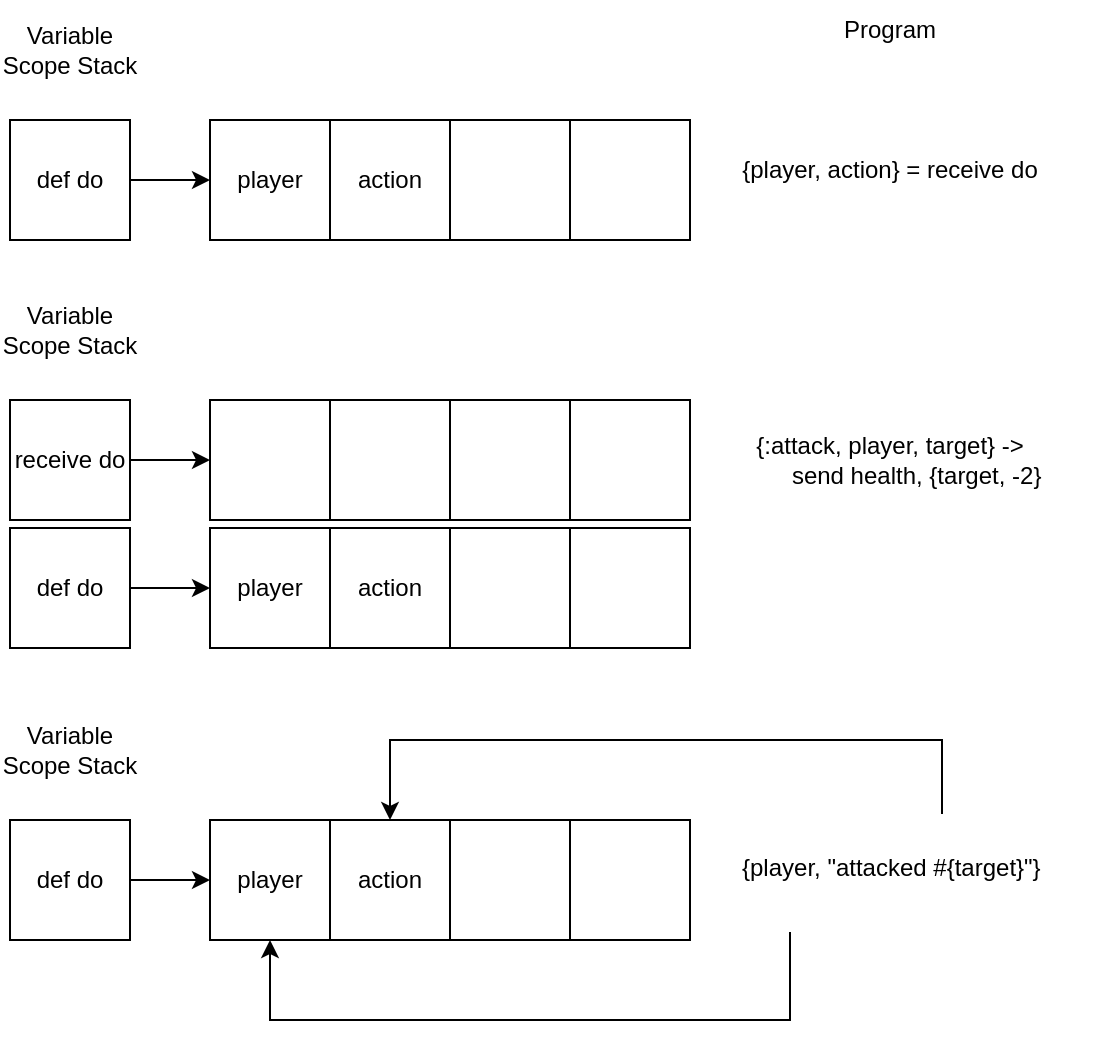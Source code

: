 <mxfile version="24.4.14" type="device">
  <diagram name="Page-1" id="OS_FsgWgyRuNjaK42NWB">
    <mxGraphModel dx="850" dy="699" grid="0" gridSize="10" guides="1" tooltips="1" connect="1" arrows="1" fold="1" page="1" pageScale="1" pageWidth="1100" pageHeight="1700" math="0" shadow="0">
      <root>
        <mxCell id="0" />
        <mxCell id="1" parent="0" />
        <mxCell id="PMyU1PM7ndoe30Dj38CZ-2" value="player" style="rounded=0;whiteSpace=wrap;html=1;" vertex="1" parent="1">
          <mxGeometry x="210" y="70" width="60" height="60" as="geometry" />
        </mxCell>
        <mxCell id="PMyU1PM7ndoe30Dj38CZ-3" value="action" style="rounded=0;whiteSpace=wrap;html=1;" vertex="1" parent="1">
          <mxGeometry x="270" y="70" width="60" height="60" as="geometry" />
        </mxCell>
        <mxCell id="PMyU1PM7ndoe30Dj38CZ-4" value="" style="rounded=0;whiteSpace=wrap;html=1;" vertex="1" parent="1">
          <mxGeometry x="330" y="70" width="60" height="60" as="geometry" />
        </mxCell>
        <mxCell id="PMyU1PM7ndoe30Dj38CZ-5" value="" style="rounded=0;whiteSpace=wrap;html=1;" vertex="1" parent="1">
          <mxGeometry x="390" y="70" width="60" height="60" as="geometry" />
        </mxCell>
        <mxCell id="PMyU1PM7ndoe30Dj38CZ-9" value="" style="endArrow=classic;html=1;rounded=0;exitX=1;exitY=0.5;exitDx=0;exitDy=0;entryX=0;entryY=0.5;entryDx=0;entryDy=0;" edge="1" parent="1" target="PMyU1PM7ndoe30Dj38CZ-2">
          <mxGeometry width="50" height="50" relative="1" as="geometry">
            <mxPoint x="167.5" y="100" as="sourcePoint" />
            <mxPoint x="460" y="290" as="targetPoint" />
          </mxGeometry>
        </mxCell>
        <mxCell id="PMyU1PM7ndoe30Dj38CZ-12" value="Variable Scope Stack" style="text;html=1;align=center;verticalAlign=middle;whiteSpace=wrap;rounded=0;" vertex="1" parent="1">
          <mxGeometry x="105" y="20" width="70" height="30" as="geometry" />
        </mxCell>
        <mxCell id="PMyU1PM7ndoe30Dj38CZ-15" value="def do" style="rounded=0;whiteSpace=wrap;html=1;" vertex="1" parent="1">
          <mxGeometry x="110" y="70" width="60" height="60" as="geometry" />
        </mxCell>
        <mxCell id="PMyU1PM7ndoe30Dj38CZ-18" value="player" style="rounded=0;whiteSpace=wrap;html=1;" vertex="1" parent="1">
          <mxGeometry x="210" y="274" width="60" height="60" as="geometry" />
        </mxCell>
        <mxCell id="PMyU1PM7ndoe30Dj38CZ-19" value="action" style="rounded=0;whiteSpace=wrap;html=1;" vertex="1" parent="1">
          <mxGeometry x="270" y="274" width="60" height="60" as="geometry" />
        </mxCell>
        <mxCell id="PMyU1PM7ndoe30Dj38CZ-20" value="" style="rounded=0;whiteSpace=wrap;html=1;" vertex="1" parent="1">
          <mxGeometry x="330" y="274" width="60" height="60" as="geometry" />
        </mxCell>
        <mxCell id="PMyU1PM7ndoe30Dj38CZ-21" value="" style="rounded=0;whiteSpace=wrap;html=1;" vertex="1" parent="1">
          <mxGeometry x="390" y="274" width="60" height="60" as="geometry" />
        </mxCell>
        <mxCell id="PMyU1PM7ndoe30Dj38CZ-22" value="" style="endArrow=classic;html=1;rounded=0;exitX=1;exitY=0.5;exitDx=0;exitDy=0;entryX=0;entryY=0.5;entryDx=0;entryDy=0;" edge="1" parent="1" target="PMyU1PM7ndoe30Dj38CZ-18">
          <mxGeometry width="50" height="50" relative="1" as="geometry">
            <mxPoint x="167.5" y="304" as="sourcePoint" />
            <mxPoint x="460" y="494" as="targetPoint" />
          </mxGeometry>
        </mxCell>
        <mxCell id="PMyU1PM7ndoe30Dj38CZ-23" value="Variable Scope Stack" style="text;html=1;align=center;verticalAlign=middle;whiteSpace=wrap;rounded=0;" vertex="1" parent="1">
          <mxGeometry x="105" y="160" width="70" height="30" as="geometry" />
        </mxCell>
        <mxCell id="PMyU1PM7ndoe30Dj38CZ-24" value="def do" style="rounded=0;whiteSpace=wrap;html=1;" vertex="1" parent="1">
          <mxGeometry x="110" y="274" width="60" height="60" as="geometry" />
        </mxCell>
        <mxCell id="PMyU1PM7ndoe30Dj38CZ-27" style="edgeStyle=orthogonalEdgeStyle;rounded=0;orthogonalLoop=1;jettySize=auto;html=1;" edge="1" parent="1" source="PMyU1PM7ndoe30Dj38CZ-26">
          <mxGeometry relative="1" as="geometry">
            <mxPoint x="210" y="240" as="targetPoint" />
          </mxGeometry>
        </mxCell>
        <mxCell id="PMyU1PM7ndoe30Dj38CZ-26" value="receive do" style="rounded=0;whiteSpace=wrap;html=1;" vertex="1" parent="1">
          <mxGeometry x="110" y="210" width="60" height="60" as="geometry" />
        </mxCell>
        <mxCell id="PMyU1PM7ndoe30Dj38CZ-30" value="" style="rounded=0;whiteSpace=wrap;html=1;" vertex="1" parent="1">
          <mxGeometry x="210" y="210" width="60" height="60" as="geometry" />
        </mxCell>
        <mxCell id="PMyU1PM7ndoe30Dj38CZ-31" value="" style="rounded=0;whiteSpace=wrap;html=1;" vertex="1" parent="1">
          <mxGeometry x="270" y="210" width="60" height="60" as="geometry" />
        </mxCell>
        <mxCell id="PMyU1PM7ndoe30Dj38CZ-32" value="" style="rounded=0;whiteSpace=wrap;html=1;" vertex="1" parent="1">
          <mxGeometry x="330" y="210" width="60" height="60" as="geometry" />
        </mxCell>
        <mxCell id="PMyU1PM7ndoe30Dj38CZ-33" value="" style="rounded=0;whiteSpace=wrap;html=1;" vertex="1" parent="1">
          <mxGeometry x="390" y="210" width="60" height="60" as="geometry" />
        </mxCell>
        <mxCell id="PMyU1PM7ndoe30Dj38CZ-34" value="Program" style="text;html=1;align=center;verticalAlign=middle;whiteSpace=wrap;rounded=0;" vertex="1" parent="1">
          <mxGeometry x="520" y="10" width="60" height="30" as="geometry" />
        </mxCell>
        <mxCell id="PMyU1PM7ndoe30Dj38CZ-35" value="{player, action} = receive do" style="text;html=1;align=center;verticalAlign=middle;whiteSpace=wrap;rounded=0;" vertex="1" parent="1">
          <mxGeometry x="455" y="80" width="190" height="30" as="geometry" />
        </mxCell>
        <mxCell id="PMyU1PM7ndoe30Dj38CZ-36" value="{:attack, player, target} -&amp;gt;&lt;div&gt;&lt;span style=&quot;white-space: pre;&quot;&gt;&#x9;&lt;/span&gt;send health, {target, -2}&lt;br&gt;&lt;/div&gt;" style="text;html=1;align=center;verticalAlign=middle;whiteSpace=wrap;rounded=0;" vertex="1" parent="1">
          <mxGeometry x="455" y="225" width="190" height="30" as="geometry" />
        </mxCell>
        <mxCell id="PMyU1PM7ndoe30Dj38CZ-37" value="{player, &quot;attacked #{target}&quot;}" style="text;whiteSpace=wrap;" vertex="1" parent="1">
          <mxGeometry x="474" y="430" width="180" height="40" as="geometry" />
        </mxCell>
        <mxCell id="PMyU1PM7ndoe30Dj38CZ-38" value="player" style="rounded=0;whiteSpace=wrap;html=1;" vertex="1" parent="1">
          <mxGeometry x="210" y="420" width="60" height="60" as="geometry" />
        </mxCell>
        <mxCell id="PMyU1PM7ndoe30Dj38CZ-39" value="action" style="rounded=0;whiteSpace=wrap;html=1;" vertex="1" parent="1">
          <mxGeometry x="270" y="420" width="60" height="60" as="geometry" />
        </mxCell>
        <mxCell id="PMyU1PM7ndoe30Dj38CZ-40" value="" style="rounded=0;whiteSpace=wrap;html=1;" vertex="1" parent="1">
          <mxGeometry x="330" y="420" width="60" height="60" as="geometry" />
        </mxCell>
        <mxCell id="PMyU1PM7ndoe30Dj38CZ-41" value="" style="rounded=0;whiteSpace=wrap;html=1;" vertex="1" parent="1">
          <mxGeometry x="390" y="420" width="60" height="60" as="geometry" />
        </mxCell>
        <mxCell id="PMyU1PM7ndoe30Dj38CZ-42" value="" style="endArrow=classic;html=1;rounded=0;exitX=1;exitY=0.5;exitDx=0;exitDy=0;entryX=0;entryY=0.5;entryDx=0;entryDy=0;" edge="1" parent="1" target="PMyU1PM7ndoe30Dj38CZ-38">
          <mxGeometry width="50" height="50" relative="1" as="geometry">
            <mxPoint x="167.5" y="450" as="sourcePoint" />
            <mxPoint x="460" y="640" as="targetPoint" />
          </mxGeometry>
        </mxCell>
        <mxCell id="PMyU1PM7ndoe30Dj38CZ-43" value="Variable Scope Stack" style="text;html=1;align=center;verticalAlign=middle;whiteSpace=wrap;rounded=0;" vertex="1" parent="1">
          <mxGeometry x="105" y="370" width="70" height="30" as="geometry" />
        </mxCell>
        <mxCell id="PMyU1PM7ndoe30Dj38CZ-44" value="def do" style="rounded=0;whiteSpace=wrap;html=1;" vertex="1" parent="1">
          <mxGeometry x="110" y="420" width="60" height="60" as="geometry" />
        </mxCell>
        <mxCell id="PMyU1PM7ndoe30Dj38CZ-45" value="" style="endArrow=classic;html=1;rounded=0;entryX=0.5;entryY=1;entryDx=0;entryDy=0;" edge="1" parent="1" target="PMyU1PM7ndoe30Dj38CZ-38">
          <mxGeometry width="50" height="50" relative="1" as="geometry">
            <mxPoint x="500" y="476" as="sourcePoint" />
            <mxPoint x="460" y="500" as="targetPoint" />
            <Array as="points">
              <mxPoint x="500" y="520" />
              <mxPoint x="380" y="520" />
              <mxPoint x="240" y="520" />
            </Array>
          </mxGeometry>
        </mxCell>
        <mxCell id="PMyU1PM7ndoe30Dj38CZ-46" value="" style="endArrow=classic;html=1;rounded=0;entryX=0.5;entryY=0;entryDx=0;entryDy=0;" edge="1" parent="1" target="PMyU1PM7ndoe30Dj38CZ-39">
          <mxGeometry width="50" height="50" relative="1" as="geometry">
            <mxPoint x="576" y="417" as="sourcePoint" />
            <mxPoint x="460" y="500" as="targetPoint" />
            <Array as="points">
              <mxPoint x="576" y="380" />
              <mxPoint x="460" y="380" />
              <mxPoint x="300" y="380" />
            </Array>
          </mxGeometry>
        </mxCell>
      </root>
    </mxGraphModel>
  </diagram>
</mxfile>
